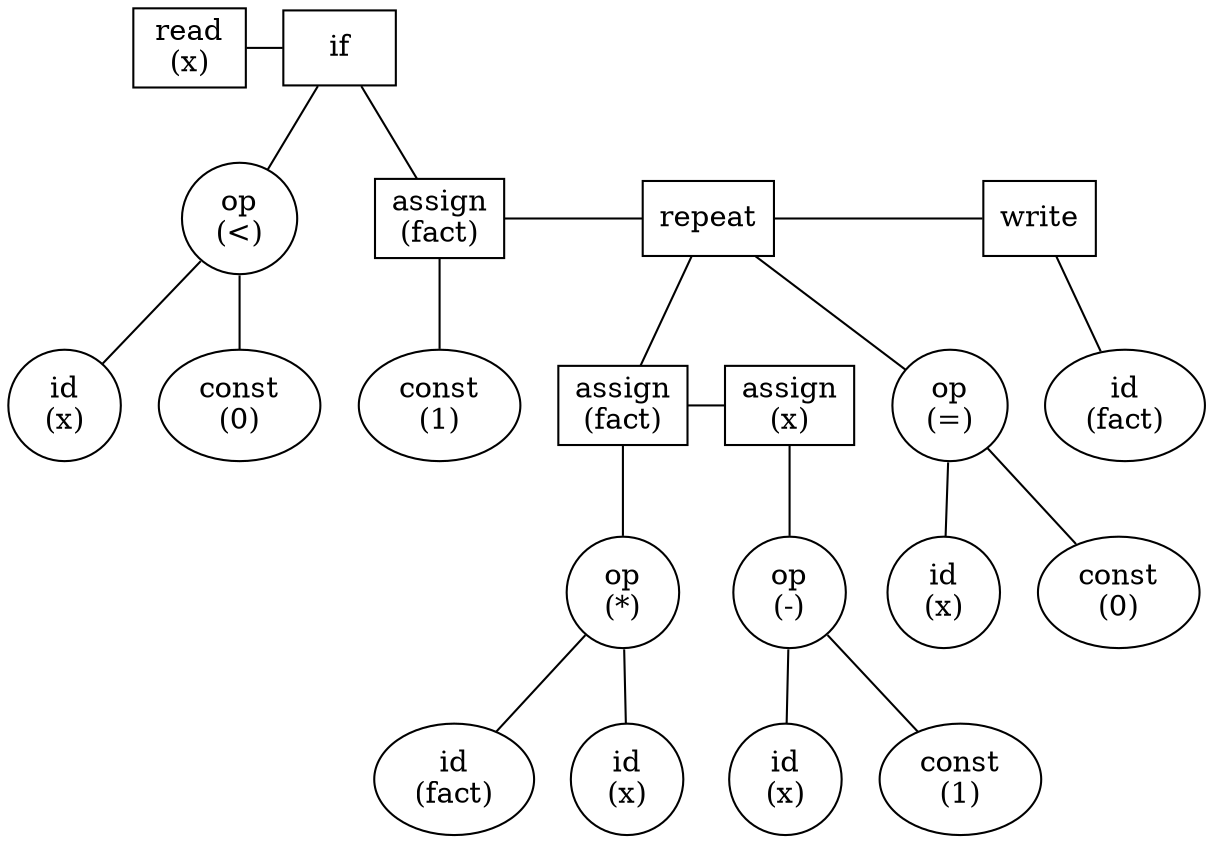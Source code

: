 graph R {
0[label="read\n(x)",shape=box]
0 -- 1 subgraph{0	1 rank="same"}
1[label="if",shape=box]
1 -- 2
2[label="op\n(<)",shape=oval]
2 -- 3
3[label="const\n(0)",shape=oval]
2 -- 4
4[label="id\n(x)",shape=oval]
1 -- 5
5[label="assign\n(fact)",shape=box]
5 -- 6
6[label="const\n(1)",shape=oval]
5 -- 7 subgraph{5	7 rank="same"}
7[label="repeat",shape=box]
7 -- 8
8[label="assign\n(fact)",shape=box]
8 -- 9
9[label="op\n(*)",shape=oval]
9 -- 10
10[label="id\n(fact)",shape=oval]
9 -- 11
11[label="id\n(x)",shape=oval]
8 -- 12 subgraph{8	12 rank="same"}
12[label="assign\n(x)",shape=box]
12 -- 13
13[label="op\n(-)",shape=oval]
13 -- 14
14[label="id\n(x)",shape=oval]
13 -- 15
15[label="const\n(1)",shape=oval]
7 -- 16
16[label="op\n(=)",shape=oval]
16 -- 17
17[label="id\n(x)",shape=oval]
16 -- 18
18[label="const\n(0)",shape=oval]
7 -- 19 subgraph{7	19 rank="same"}
19[label="write",shape=box]
19 -- 20
20[label="id\n(fact)",shape=oval]

}